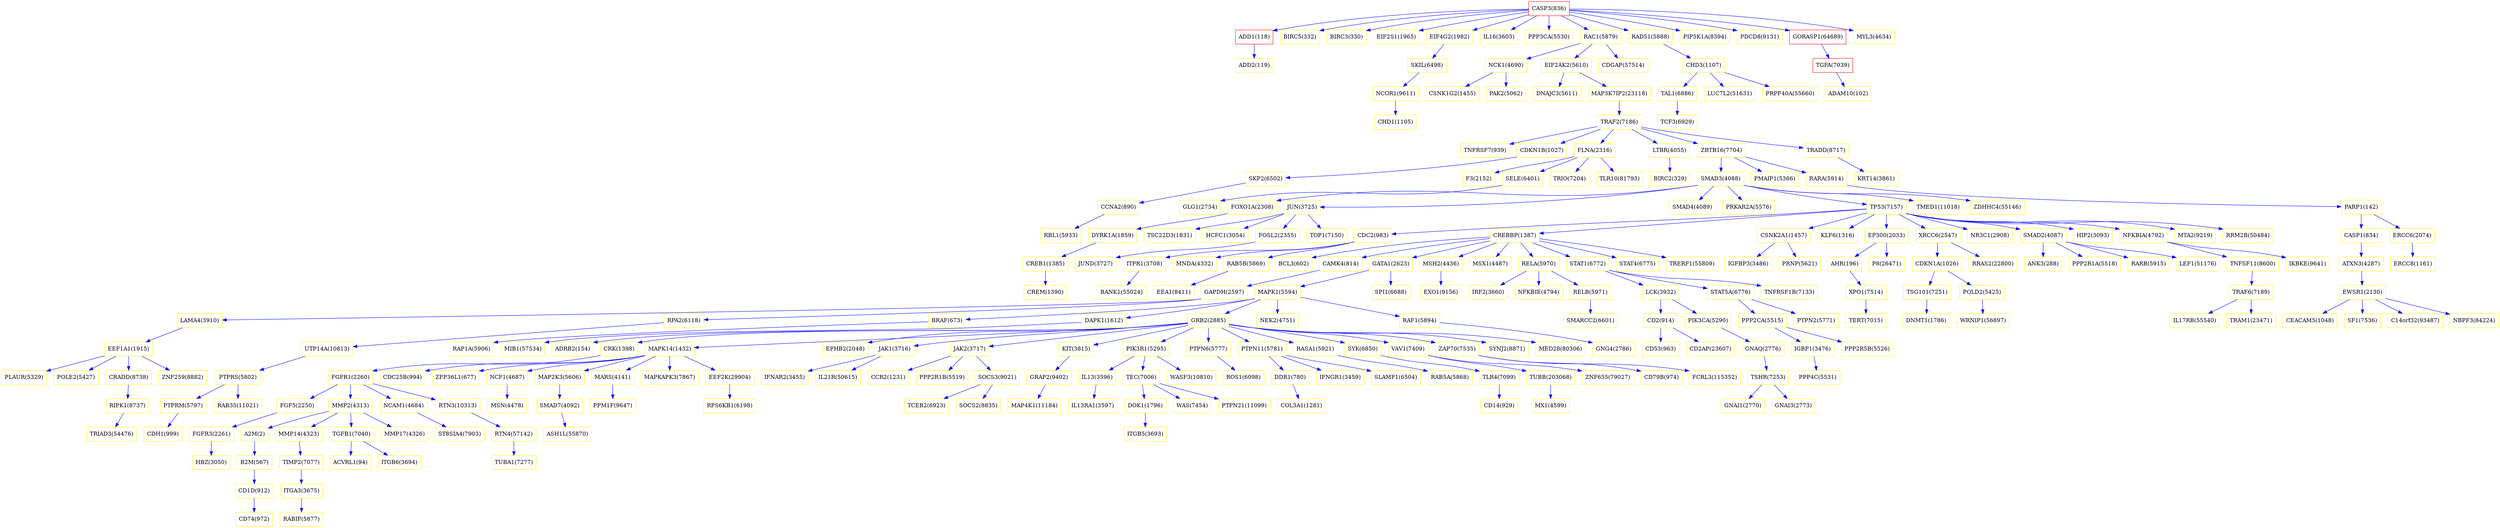 digraph tmp_ans15 {
N_0 [shape = box, color = red, label = "ADD1(118)"];
N_1 [shape = box, color = yellow, label = "ADD2(119)"];
N_2 [shape = box, color = yellow, label = "PARP1(142)"];
N_3 [shape = box, color = yellow, label = "ADRB2(154)"];
N_4 [shape = box, color = yellow, label = "AHR(196)"];
N_5 [shape = box, color = yellow, label = "A2M(2)"];
N_6 [shape = box, color = yellow, label = "ACVRL1(94)"];
N_7 [shape = box, color = yellow, label = "BIRC5(332)"];
N_8 [shape = box, color = yellow, label = "ADAM10(102)"];
N_9 [shape = box, color = yellow, label = "B2M(567)"];
N_10 [shape = box, color = yellow, label = "BRAF(673)"];
N_11 [shape = box, color = yellow, label = "DDR1(780)"];
N_12 [shape = box, color = yellow, label = "CASP1(834)"];
N_13 [shape = box, color = red, label = "CASP3(836)"];
N_14 [shape = box, color = yellow, label = "BIRC3(330)"];
N_15 [shape = box, color = yellow, label = "BIRC2(329)"];
N_16 [shape = box, color = yellow, label = "CD2(914)"];
N_17 [shape = box, color = yellow, label = "TNFRSF7(939)"];
N_18 [shape = box, color = yellow, label = "CD74(972)"];
N_19 [shape = box, color = yellow, label = "CD1D(912)"];
N_20 [shape = box, color = yellow, label = "CCNA2(890)"];
N_21 [shape = box, color = yellow, label = "CDC2(983)"];
N_22 [shape = box, color = yellow, label = "CDH1(999)"];
N_23 [shape = box, color = yellow, label = "CDKN1A(1026)"];
N_24 [shape = box, color = yellow, label = "CHD3(1107)"];
N_25 [shape = box, color = yellow, label = "CDC25B(994)"];
N_26 [shape = box, color = yellow, label = "CDKN1B(1027)"];
N_27 [shape = box, color = yellow, label = "CCR2(1231)"];
N_28 [shape = box, color = yellow, label = "BCL3(602)"];
N_29 [shape = box, color = yellow, label = "CREB1(1385)"];
N_30 [shape = box, color = yellow, label = "CREBBP(1387)"];
N_31 [shape = box, color = yellow, label = "CAMK4(814)"];
N_32 [shape = box, color = yellow, label = "CREM(1390)"];
N_33 [shape = box, color = yellow, label = "CRK(1398)"];
N_34 [shape = box, color = yellow, label = "ZFP36L1(677)"];
N_35 [shape = box, color = yellow, label = "CSNK2A1(1457)"];
N_36 [shape = box, color = yellow, label = "MAPK14(1432)"];
N_37 [shape = box, color = yellow, label = "CD14(929)"];
N_38 [shape = box, color = yellow, label = "DAPK1(1612)"];
N_39 [shape = box, color = yellow, label = "ERCC8(1161)"];
N_40 [shape = box, color = yellow, label = "DNMT1(1786)"];
N_41 [shape = box, color = yellow, label = "TSC22D3(1831)"];
N_42 [shape = box, color = yellow, label = "EEF1A1(1915)"];
N_43 [shape = box, color = yellow, label = "KLF6(1316)"];
N_44 [shape = box, color = yellow, label = "EIF2S1(1965)"];
N_45 [shape = box, color = yellow, label = "EIF4G2(1982)"];
N_46 [shape = box, color = yellow, label = "EP300(2033)"];
N_47 [shape = box, color = yellow, label = "EPHB2(2048)"];
N_48 [shape = box, color = yellow, label = "CEACAM5(1048)"];
N_49 [shape = box, color = yellow, label = "EWSR1(2130)"];
N_50 [shape = box, color = yellow, label = "F3(2152)"];
N_51 [shape = box, color = yellow, label = "DOK1(1796)"];
N_52 [shape = box, color = yellow, label = "COL3A1(1281)"];
N_53 [shape = box, color = yellow, label = "FGFR1(2260)"];
N_54 [shape = box, color = yellow, label = "FGF5(2250)"];
N_55 [shape = box, color = yellow, label = "FGFR3(2261)"];
N_56 [shape = box, color = yellow, label = "DYRK1A(1859)"];
N_57 [shape = box, color = yellow, label = "FLNA(2316)"];
N_58 [shape = box, color = yellow, label = "CD79B(974)"];
N_59 [shape = box, color = yellow, label = "FOXO1A(2308)"];
N_60 [shape = box, color = yellow, label = "GAPDH(2597)"];
N_61 [shape = box, color = yellow, label = "XRCC6(2547)"];
N_62 [shape = box, color = yellow, label = "CD53(963)"];
N_63 [shape = box, color = yellow, label = "GNAI1(2770)"];
N_64 [shape = box, color = yellow, label = "GNAI3(2773)"];
N_65 [shape = box, color = yellow, label = "GNAQ(2776)"];
N_66 [shape = box, color = yellow, label = "GRB2(2885)"];
N_67 [shape = box, color = yellow, label = "NR3C1(2908)"];
N_68 [shape = box, color = yellow, label = "ERCC6(2074)"];
N_69 [shape = box, color = yellow, label = "HBZ(3050)"];
N_70 [shape = box, color = yellow, label = "HCFC1(3054)"];
N_71 [shape = box, color = yellow, label = "CHD1(1105)"];
N_72 [shape = box, color = yellow, label = "IFNAR2(3455)"];
N_73 [shape = box, color = yellow, label = "IFNGR1(3459)"];
N_74 [shape = box, color = yellow, label = "IL13(3596)"];
N_75 [shape = box, color = yellow, label = "IL16(3603)"];
N_76 [shape = box, color = yellow, label = "ITGA3(3675)"];
N_77 [shape = box, color = yellow, label = "ITGB5(3693)"];
N_78 [shape = box, color = yellow, label = "ITPR1(3708)"];
N_79 [shape = box, color = yellow, label = "JAK1(3716)"];
N_80 [shape = box, color = yellow, label = "JAK2(3717)"];
N_81 [shape = box, color = yellow, label = "JUN(3725)"];
N_82 [shape = box, color = yellow, label = "FOSL2(2355)"];
N_83 [shape = box, color = yellow, label = "ANK3(288)"];
N_84 [shape = box, color = yellow, label = "KIT(3815)"];
N_85 [shape = box, color = yellow, label = "IGFBP3(3486)"];
N_86 [shape = box, color = yellow, label = "LCK(3932)"];
N_87 [shape = box, color = yellow, label = "GATA1(2623)"];
N_88 [shape = box, color = yellow, label = "LTBR(4055)"];
N_89 [shape = box, color = yellow, label = "SMAD2(4087)"];
N_90 [shape = box, color = yellow, label = "JUND(3727)"];
N_91 [shape = box, color = yellow, label = "SMAD3(4088)"];
N_92 [shape = box, color = yellow, label = "SMAD4(4089)"];
N_93 [shape = box, color = yellow, label = "SMAD7(4092)"];
N_94 [shape = box, color = yellow, label = "IGBP1(3476)"];
N_95 [shape = box, color = yellow, label = "MMP2(4313)"];
N_96 [shape = box, color = yellow, label = "MSH2(4436)"];
N_97 [shape = box, color = yellow, label = "MSN(4478)"];
N_98 [shape = box, color = yellow, label = "MSX1(4487)"];
N_99 [shape = box, color = yellow, label = "MX1(4599)"];
N_100 [shape = box, color = yellow, label = "NCAM1(4684)"];
N_101 [shape = box, color = yellow, label = "NCF1(4687)"];
N_102 [shape = box, color = yellow, label = "CSNK1G2(1455)"];
N_103 [shape = box, color = yellow, label = "HIP2(3093)"];
N_104 [shape = box, color = yellow, label = "NCK1(4690)"];
N_105 [shape = box, color = yellow, label = "NEK2(4751)"];
N_106 [shape = box, color = yellow, label = "IRF2(3660)"];
N_107 [shape = box, color = yellow, label = "GLG1(2734)"];
N_108 [shape = box, color = yellow, label = "NFKBIA(4792)"];
N_109 [shape = box, color = yellow, label = "PAK2(5062)"];
N_110 [shape = box, color = yellow, label = "PIK3R1(5295)"];
N_111 [shape = box, color = yellow, label = "PIK3CA(5290)"];
N_112 [shape = box, color = yellow, label = "KRT14(3861)"];
N_113 [shape = box, color = yellow, label = "PMAIP1(5366)"];
N_114 [shape = box, color = yellow, label = "PPP2CA(5515)"];
N_115 [shape = box, color = yellow, label = "PPP2R1B(5519)"];
N_116 [shape = box, color = yellow, label = "PPP2R1A(5518)"];
N_117 [shape = box, color = yellow, label = "PPP3CA(5530)"];
N_118 [shape = box, color = yellow, label = "NFKBIE(4794)"];
N_119 [shape = box, color = yellow, label = "PRKAR2A(5576)"];
N_120 [shape = box, color = yellow, label = "MAPK1(5594)"];
N_121 [shape = box, color = yellow, label = "EIF2AK2(5610)"];
N_122 [shape = box, color = yellow, label = "DNAJC3(5611)"];
N_123 [shape = box, color = yellow, label = "PRNP(5621)"];
N_124 [shape = box, color = yellow, label = "ATXN3(4287)"];
N_125 [shape = box, color = yellow, label = "LAMA4(3910)"];
N_126 [shape = box, color = yellow, label = "PTPN6(5777)"];
N_127 [shape = box, color = yellow, label = "PTPRM(5797)"];
N_128 [shape = box, color = yellow, label = "PTPN11(5781)"];
N_129 [shape = box, color = yellow, label = "RAB5A(5868)"];
N_130 [shape = box, color = yellow, label = "RAC1(5879)"];
N_131 [shape = box, color = yellow, label = "RAD51(5888)"];
N_132 [shape = box, color = yellow, label = "RAF1(5894)"];
N_133 [shape = box, color = yellow, label = "GNG4(2786)"];
N_134 [shape = box, color = yellow, label = "RAP1A(5906)"];
N_135 [shape = box, color = yellow, label = "RASA1(5921)"];
N_136 [shape = box, color = yellow, label = "MNDA(4332)"];
N_137 [shape = box, color = yellow, label = "RARA(5914)"];
N_138 [shape = box, color = yellow, label = "RBL1(5933)"];
N_139 [shape = box, color = yellow, label = "PPP4C(5531)"];
N_140 [shape = box, color = yellow, label = "RELA(5970)"];
N_141 [shape = box, color = yellow, label = "RELB(5971)"];
N_142 [shape = box, color = yellow, label = "RPA2(6118)"];
N_143 [shape = box, color = yellow, label = "RARB(5915)"];
N_144 [shape = box, color = yellow, label = "MAP2K3(5606)"];
N_145 [shape = box, color = yellow, label = "MMP14(4323)"];
N_146 [shape = box, color = yellow, label = "SELE(6401)"];
N_147 [shape = box, color = yellow, label = "PTPN2(5771)"];
N_148 [shape = box, color = yellow, label = "SKIL(6498)"];
N_149 [shape = box, color = yellow, label = "SLAMF1(6504)"];
N_150 [shape = box, color = yellow, label = "SPI1(6688)"];
N_151 [shape = box, color = yellow, label = "STAT1(6772)"];
N_152 [shape = box, color = yellow, label = "STAT5A(6776)"];
N_153 [shape = box, color = yellow, label = "RPS6KB1(6198)"];
N_154 [shape = box, color = yellow, label = "PLAUR(5329)"];
N_155 [shape = box, color = yellow, label = "SYK(6850)"];
N_156 [shape = box, color = yellow, label = "TCEB2(6923)"];
N_157 [shape = box, color = yellow, label = "TCF3(6929)"];
N_158 [shape = box, color = yellow, label = "TAL1(6886)"];
N_159 [shape = box, color = yellow, label = "SKP2(6502)"];
N_160 [shape = box, color = yellow, label = "TEC(7006)"];
N_161 [shape = box, color = yellow, label = "TERT(7015)"];
N_162 [shape = box, color = yellow, label = "RAB5B(5869)"];
N_163 [shape = box, color = red, label = "TGFA(7039)"];
N_164 [shape = box, color = yellow, label = "ITGB6(3694)"];
N_165 [shape = box, color = yellow, label = "TGFB1(7040)"];
N_166 [shape = box, color = yellow, label = "POLE2(5427)"];
N_167 [shape = box, color = yellow, label = "TLR4(7099)"];
N_168 [shape = box, color = yellow, label = "TOP1(7150)"];
N_169 [shape = box, color = yellow, label = "TP53(7157)"];
N_170 [shape = box, color = yellow, label = "TNFRSF1B(7133)"];
N_171 [shape = box, color = yellow, label = "TRAF2(7186)"];
N_172 [shape = box, color = yellow, label = "TRAF6(7189)"];
N_173 [shape = box, color = yellow, label = "TSHR(7253)"];
N_174 [shape = box, color = yellow, label = "TSG101(7251)"];
N_175 [shape = box, color = yellow, label = "TUBA1(7277)"];
N_176 [shape = box, color = yellow, label = "WAS(7454)"];
N_177 [shape = box, color = yellow, label = "POLD2(5425)"];
N_178 [shape = box, color = yellow, label = "XPO1(7514)"];
N_179 [shape = box, color = yellow, label = "VAV1(7409)"];
N_180 [shape = box, color = yellow, label = "ZAP70(7535)"];
N_181 [shape = box, color = yellow, label = "ZBTB16(7704)"];
N_182 [shape = box, color = yellow, label = "ST8SIA4(7903)"];
N_183 [shape = box, color = yellow, label = "MARS(4141)"];
N_184 [shape = box, color = yellow, label = "SF1(7536)"];
N_185 [shape = box, color = yellow, label = "EEA1(8411)"];
N_186 [shape = box, color = yellow, label = "PTPRS(5802)"];
N_187 [shape = box, color = yellow, label = "TNFSF11(8600)"];
N_188 [shape = box, color = yellow, label = "PIP5K1A(8394)"];
N_189 [shape = box, color = yellow, label = "TRADD(8717)"];
N_190 [shape = box, color = yellow, label = "RIPK1(8737)"];
N_191 [shape = box, color = yellow, label = "SYNJ2(8871)"];
N_192 [shape = box, color = yellow, label = "SOCS2(8835)"];
N_193 [shape = box, color = yellow, label = "SMARCC2(6601)"];
N_194 [shape = box, color = yellow, label = "STAT4(6775)"];
N_195 [shape = box, color = yellow, label = "NCOR1(9611)"];
N_196 [shape = box, color = yellow, label = "PPM1F(9647)"];
N_197 [shape = box, color = yellow, label = "GRAP2(9402)"];
N_198 [shape = box, color = yellow, label = "PDCD8(9131)"];
N_199 [shape = box, color = yellow, label = "IKBKE(9641)"];
N_200 [shape = box, color = yellow, label = "RTN3(10313)"];
N_201 [shape = box, color = yellow, label = "ROS1(6098)"];
N_202 [shape = box, color = yellow, label = "RABIF(5877)"];
N_203 [shape = box, color = yellow, label = "UTP14A(10813)"];
N_204 [shape = box, color = yellow, label = "CRADD(8738)"];
N_205 [shape = box, color = yellow, label = "MAP4K1(11184)"];
N_206 [shape = box, color = yellow, label = "MTA2(9219)"];
N_207 [shape = box, color = yellow, label = "CD2AP(23607)"];
N_208 [shape = box, color = yellow, label = "MAPKAPK3(7867)"];
N_209 [shape = box, color = yellow, label = "LEF1(51176)"];
N_210 [shape = box, color = yellow, label = "LUC7L2(51631)"];
N_211 [shape = box, color = yellow, label = "TRIAD3(54476)"];
N_212 [shape = box, color = yellow, label = "RRAS2(22800)"];
N_213 [shape = box, color = yellow, label = "PRPF40A(55660)"];
N_214 [shape = box, color = yellow, label = "ZNF259(8882)"];
N_215 [shape = box, color = yellow, label = "WRNIP1(56897)"];
N_216 [shape = box, color = yellow, label = "IL21R(50615)"];
N_217 [shape = box, color = red, label = "GORASP1(64689)"];
N_218 [shape = box, color = yellow, label = "IL17RB(55540)"];
N_219 [shape = box, color = yellow, label = "RTN4(57142)"];
N_220 [shape = box, color = yellow, label = "RAB35(11021)"];
N_221 [shape = box, color = yellow, label = "MED28(80306)"];
N_222 [shape = box, color = yellow, label = "C14orf32(93487)"];
N_223 [shape = box, color = yellow, label = "TRAM1(23471)"];
N_224 [shape = box, color = yellow, label = "NBPF3(84224)"];
N_225 [shape = box, color = yellow, label = "WASF3(10810)"];
N_226 [shape = box, color = yellow, label = "TUBB(203068)"];
N_227 [shape = box, color = yellow, label = "MAP3K7IP2(23118)"];
N_228 [shape = box, color = yellow, label = "TRIO(7204)"];
N_229 [shape = box, color = yellow, label = "PTPN21(11099)"];
N_230 [shape = box, color = yellow, label = "MYL3(4634)"];
N_231 [shape = box, color = yellow, label = "TLR10(81793)"];
N_232 [shape = box, color = yellow, label = "ZNF655(79027)"];
N_233 [shape = box, color = yellow, label = "TRERF1(55809)"];
N_234 [shape = box, color = yellow, label = "SOCS3(9021)"];
N_235 [shape = box, color = yellow, label = "EEF2K(29904)"];
N_236 [shape = box, color = yellow, label = "CDGAP(57514)"];
N_237 [shape = box, color = yellow, label = "MIB1(57534)"];
N_238 [shape = box, color = yellow, label = "IL13RA1(3597)"];
N_239 [shape = box, color = yellow, label = "P8(26471)"];
N_240 [shape = box, color = yellow, label = "TIMP2(7077)"];
N_241 [shape = box, color = yellow, label = "BANK1(55024)"];
N_242 [shape = box, color = yellow, label = "MMP17(4326)"];
N_243 [shape = box, color = yellow, label = "TMED1(11018)"];
N_244 [shape = box, color = yellow, label = "ZDHHC4(55146)"];
N_245 [shape = box, color = yellow, label = "ASH1L(55870)"];
N_246 [shape = box, color = yellow, label = "EXO1(9156)"];
N_247 [shape = box, color = yellow, label = "PPP2R5B(5526)"];
N_248 [shape = box, color = yellow, label = "RRM2B(50484)"];
N_249 [shape = box, color = yellow, label = "FCRL3(115352)"];
N_0 -> N_1 [ color = blue ];
N_5 -> N_9 [ color = blue ];
N_2 -> N_12 [ color = blue ];
N_13 -> N_0 [ color = blue ];
N_13 -> N_7 [ color = blue ];
N_13 -> N_14 [ color = blue ];
N_9 -> N_19 [ color = blue ];
N_19 -> N_18 [ color = blue ];
N_30 -> N_28 [ color = blue ];
N_30 -> N_31 [ color = blue ];
N_29 -> N_32 [ color = blue ];
N_36 -> N_25 [ color = blue ];
N_36 -> N_34 [ color = blue ];
N_13 -> N_44 [ color = blue ];
N_13 -> N_45 [ color = blue ];
N_46 -> N_4 [ color = blue ];
N_49 -> N_48 [ color = blue ];
N_11 -> N_52 [ color = blue ];
N_33 -> N_53 [ color = blue ];
N_53 -> N_54 [ color = blue ];
N_54 -> N_55 [ color = blue ];
N_56 -> N_29 [ color = blue ];
N_57 -> N_50 [ color = blue ];
N_59 -> N_56 [ color = blue ];
N_31 -> N_60 [ color = blue ];
N_61 -> N_23 [ color = blue ];
N_16 -> N_62 [ color = blue ];
N_66 -> N_3 [ color = blue ];
N_66 -> N_33 [ color = blue ];
N_66 -> N_36 [ color = blue ];
N_66 -> N_47 [ color = blue ];
N_2 -> N_68 [ color = blue ];
N_68 -> N_39 [ color = blue ];
N_55 -> N_69 [ color = blue ];
N_13 -> N_75 [ color = blue ];
N_51 -> N_77 [ color = blue ];
N_21 -> N_78 [ color = blue ];
N_66 -> N_79 [ color = blue ];
N_79 -> N_72 [ color = blue ];
N_80 -> N_27 [ color = blue ];
N_66 -> N_80 [ color = blue ];
N_81 -> N_41 [ color = blue ];
N_81 -> N_70 [ color = blue ];
N_81 -> N_82 [ color = blue ];
N_66 -> N_84 [ color = blue ];
N_35 -> N_85 [ color = blue ];
N_86 -> N_16 [ color = blue ];
N_30 -> N_87 [ color = blue ];
N_88 -> N_15 [ color = blue ];
N_89 -> N_83 [ color = blue ];
N_82 -> N_90 [ color = blue ];
N_91 -> N_59 [ color = blue ];
N_91 -> N_81 [ color = blue ];
N_91 -> N_92 [ color = blue ];
N_95 -> N_5 [ color = blue ];
N_53 -> N_95 [ color = blue ];
N_30 -> N_96 [ color = blue ];
N_30 -> N_98 [ color = blue ];
N_53 -> N_100 [ color = blue ];
N_36 -> N_101 [ color = blue ];
N_101 -> N_97 [ color = blue ];
N_104 -> N_102 [ color = blue ];
N_104 -> N_109 [ color = blue ];
N_66 -> N_110 [ color = blue ];
N_110 -> N_74 [ color = blue ];
N_111 -> N_65 [ color = blue ];
N_86 -> N_111 [ color = blue ];
N_114 -> N_94 [ color = blue ];
N_80 -> N_115 [ color = blue ];
N_89 -> N_116 [ color = blue ];
N_13 -> N_117 [ color = blue ];
N_91 -> N_119 [ color = blue ];
N_120 -> N_10 [ color = blue ];
N_120 -> N_38 [ color = blue ];
N_120 -> N_66 [ color = blue ];
N_87 -> N_120 [ color = blue ];
N_120 -> N_105 [ color = blue ];
N_121 -> N_122 [ color = blue ];
N_35 -> N_123 [ color = blue ];
N_12 -> N_124 [ color = blue ];
N_124 -> N_49 [ color = blue ];
N_125 -> N_42 [ color = blue ];
N_60 -> N_125 [ color = blue ];
N_66 -> N_126 [ color = blue ];
N_127 -> N_22 [ color = blue ];
N_128 -> N_11 [ color = blue ];
N_66 -> N_128 [ color = blue ];
N_128 -> N_73 [ color = blue ];
N_13 -> N_130 [ color = blue ];
N_130 -> N_104 [ color = blue ];
N_130 -> N_121 [ color = blue ];
N_13 -> N_131 [ color = blue ];
N_131 -> N_24 [ color = blue ];
N_120 -> N_132 [ color = blue ];
N_132 -> N_133 [ color = blue ];
N_10 -> N_134 [ color = blue ];
N_66 -> N_135 [ color = blue ];
N_135 -> N_129 [ color = blue ];
N_21 -> N_136 [ color = blue ];
N_137 -> N_2 [ color = blue ];
N_20 -> N_138 [ color = blue ];
N_94 -> N_139 [ color = blue ];
N_30 -> N_140 [ color = blue ];
N_140 -> N_106 [ color = blue ];
N_140 -> N_118 [ color = blue ];
N_140 -> N_141 [ color = blue ];
N_60 -> N_142 [ color = blue ];
N_89 -> N_143 [ color = blue ];
N_36 -> N_144 [ color = blue ];
N_144 -> N_93 [ color = blue ];
N_95 -> N_145 [ color = blue ];
N_57 -> N_146 [ color = blue ];
N_146 -> N_107 [ color = blue ];
N_45 -> N_148 [ color = blue ];
N_128 -> N_149 [ color = blue ];
N_87 -> N_150 [ color = blue ];
N_30 -> N_151 [ color = blue ];
N_151 -> N_86 [ color = blue ];
N_152 -> N_114 [ color = blue ];
N_152 -> N_147 [ color = blue ];
N_151 -> N_152 [ color = blue ];
N_42 -> N_154 [ color = blue ];
N_66 -> N_155 [ color = blue ];
N_24 -> N_158 [ color = blue ];
N_158 -> N_157 [ color = blue ];
N_159 -> N_20 [ color = blue ];
N_26 -> N_159 [ color = blue ];
N_160 -> N_51 [ color = blue ];
N_110 -> N_160 [ color = blue ];
N_21 -> N_162 [ color = blue ];
N_163 -> N_8 [ color = blue ];
N_165 -> N_6 [ color = blue ];
N_95 -> N_165 [ color = blue ];
N_165 -> N_164 [ color = blue ];
N_42 -> N_166 [ color = blue ];
N_167 -> N_37 [ color = blue ];
N_155 -> N_167 [ color = blue ];
N_81 -> N_168 [ color = blue ];
N_169 -> N_21 [ color = blue ];
N_169 -> N_30 [ color = blue ];
N_169 -> N_35 [ color = blue ];
N_169 -> N_43 [ color = blue ];
N_169 -> N_46 [ color = blue ];
N_169 -> N_61 [ color = blue ];
N_169 -> N_67 [ color = blue ];
N_169 -> N_89 [ color = blue ];
N_91 -> N_169 [ color = blue ];
N_169 -> N_103 [ color = blue ];
N_169 -> N_108 [ color = blue ];
N_151 -> N_170 [ color = blue ];
N_171 -> N_17 [ color = blue ];
N_171 -> N_26 [ color = blue ];
N_171 -> N_57 [ color = blue ];
N_171 -> N_88 [ color = blue ];
N_173 -> N_63 [ color = blue ];
N_173 -> N_64 [ color = blue ];
N_65 -> N_173 [ color = blue ];
N_23 -> N_174 [ color = blue ];
N_174 -> N_40 [ color = blue ];
N_160 -> N_176 [ color = blue ];
N_23 -> N_177 [ color = blue ];
N_4 -> N_178 [ color = blue ];
N_178 -> N_161 [ color = blue ];
N_66 -> N_179 [ color = blue ];
N_180 -> N_58 [ color = blue ];
N_66 -> N_180 [ color = blue ];
N_181 -> N_91 [ color = blue ];
N_181 -> N_113 [ color = blue ];
N_181 -> N_137 [ color = blue ];
N_171 -> N_181 [ color = blue ];
N_100 -> N_182 [ color = blue ];
N_36 -> N_183 [ color = blue ];
N_49 -> N_184 [ color = blue ];
N_162 -> N_185 [ color = blue ];
N_186 -> N_127 [ color = blue ];
N_108 -> N_187 [ color = blue ];
N_187 -> N_172 [ color = blue ];
N_13 -> N_188 [ color = blue ];
N_189 -> N_112 [ color = blue ];
N_171 -> N_189 [ color = blue ];
N_66 -> N_191 [ color = blue ];
N_141 -> N_193 [ color = blue ];
N_30 -> N_194 [ color = blue ];
N_195 -> N_71 [ color = blue ];
N_148 -> N_195 [ color = blue ];
N_183 -> N_196 [ color = blue ];
N_84 -> N_197 [ color = blue ];
N_13 -> N_198 [ color = blue ];
N_108 -> N_199 [ color = blue ];
N_53 -> N_200 [ color = blue ];
N_126 -> N_201 [ color = blue ];
N_76 -> N_202 [ color = blue ];
N_142 -> N_203 [ color = blue ];
N_203 -> N_186 [ color = blue ];
N_42 -> N_204 [ color = blue ];
N_204 -> N_190 [ color = blue ];
N_197 -> N_205 [ color = blue ];
N_169 -> N_206 [ color = blue ];
N_16 -> N_207 [ color = blue ];
N_36 -> N_208 [ color = blue ];
N_89 -> N_209 [ color = blue ];
N_24 -> N_210 [ color = blue ];
N_190 -> N_211 [ color = blue ];
N_61 -> N_212 [ color = blue ];
N_24 -> N_213 [ color = blue ];
N_42 -> N_214 [ color = blue ];
N_177 -> N_215 [ color = blue ];
N_79 -> N_216 [ color = blue ];
N_13 -> N_217 [ color = blue ];
N_217 -> N_163 [ color = blue ];
N_172 -> N_218 [ color = blue ];
N_219 -> N_175 [ color = blue ];
N_200 -> N_219 [ color = blue ];
N_186 -> N_220 [ color = blue ];
N_66 -> N_221 [ color = blue ];
N_49 -> N_222 [ color = blue ];
N_172 -> N_223 [ color = blue ];
N_49 -> N_224 [ color = blue ];
N_110 -> N_225 [ color = blue ];
N_226 -> N_99 [ color = blue ];
N_179 -> N_226 [ color = blue ];
N_121 -> N_227 [ color = blue ];
N_227 -> N_171 [ color = blue ];
N_57 -> N_228 [ color = blue ];
N_160 -> N_229 [ color = blue ];
N_13 -> N_230 [ color = blue ];
N_57 -> N_231 [ color = blue ];
N_179 -> N_232 [ color = blue ];
N_30 -> N_233 [ color = blue ];
N_80 -> N_234 [ color = blue ];
N_234 -> N_156 [ color = blue ];
N_234 -> N_192 [ color = blue ];
N_36 -> N_235 [ color = blue ];
N_235 -> N_153 [ color = blue ];
N_130 -> N_236 [ color = blue ];
N_38 -> N_237 [ color = blue ];
N_74 -> N_238 [ color = blue ];
N_46 -> N_239 [ color = blue ];
N_240 -> N_76 [ color = blue ];
N_145 -> N_240 [ color = blue ];
N_78 -> N_241 [ color = blue ];
N_95 -> N_242 [ color = blue ];
N_91 -> N_243 [ color = blue ];
N_91 -> N_244 [ color = blue ];
N_93 -> N_245 [ color = blue ];
N_96 -> N_246 [ color = blue ];
N_114 -> N_247 [ color = blue ];
N_169 -> N_248 [ color = blue ];
N_180 -> N_249 [ color = blue ];
}
